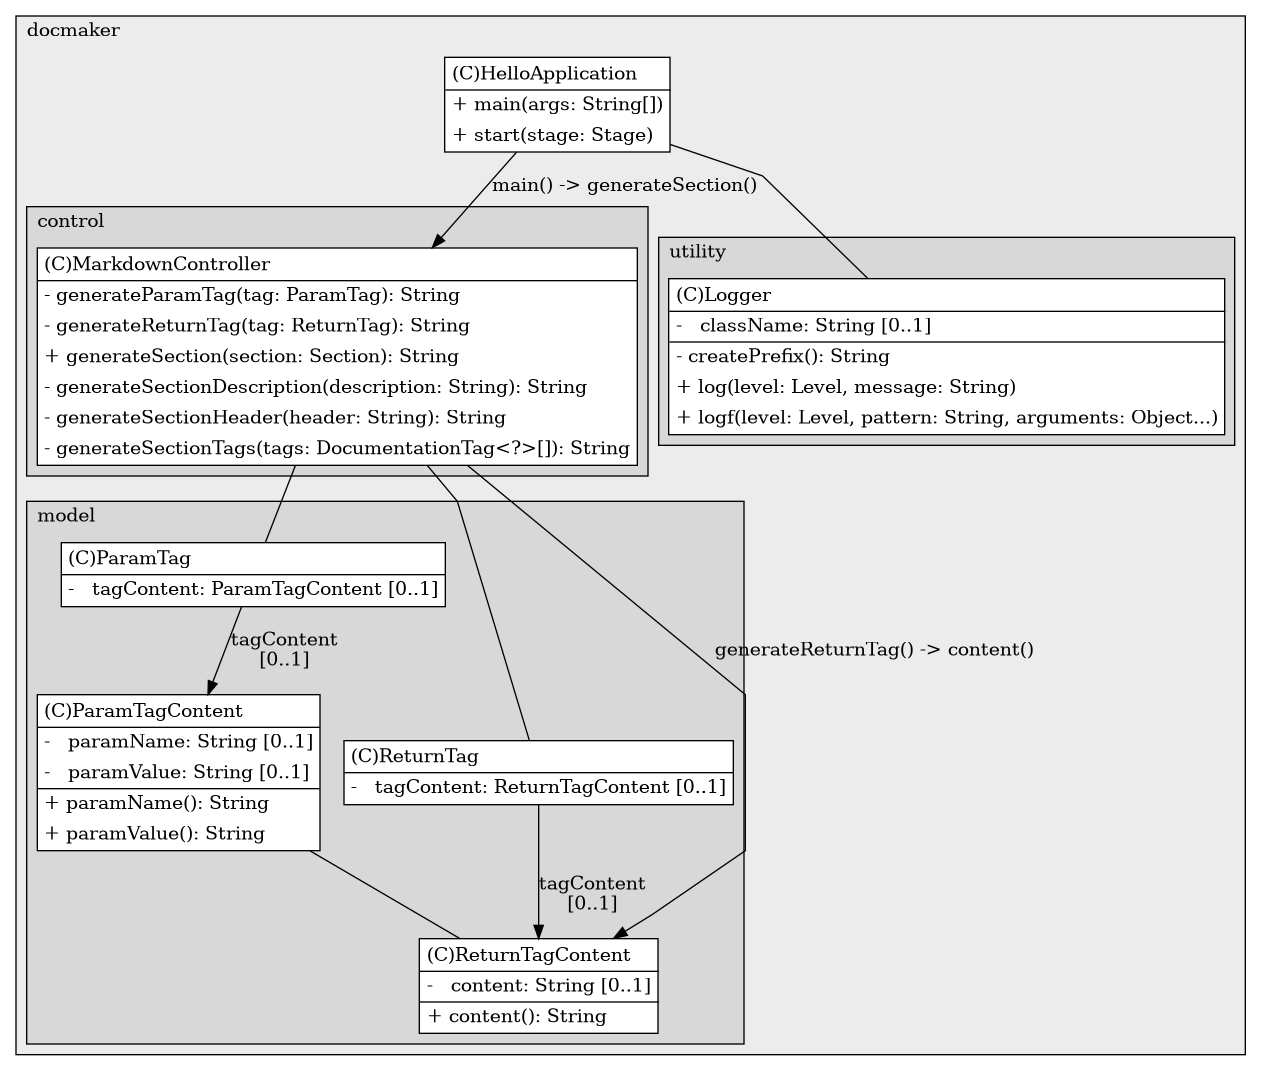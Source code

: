 @startuml

/' diagram meta data start
config=StructureConfiguration;
{
  "projectClassification": {
    "searchMode": "OpenProject", // OpenProject, AllProjects
    "includedProjects": "",
    "pathEndKeywords": "*.impl",
    "isClientPath": "",
    "isClientName": "",
    "isTestPath": "",
    "isTestName": "",
    "isMappingPath": "",
    "isMappingName": "",
    "isDataAccessPath": "",
    "isDataAccessName": "",
    "isDataStructurePath": "",
    "isDataStructureName": "",
    "isInterfaceStructuresPath": "",
    "isInterfaceStructuresName": "",
    "isEntryPointPath": "",
    "isEntryPointName": "",
    "treatFinalFieldsAsMandatory": false
  },
  "graphRestriction": {
    "classPackageExcludeFilter": "",
    "classPackageIncludeFilter": "",
    "classNameExcludeFilter": "",
    "classNameIncludeFilter": "",
    "methodNameExcludeFilter": "",
    "methodNameIncludeFilter": "",
    "removeByInheritance": "", // inheritance/annotation based filtering is done in a second step
    "removeByAnnotation": "",
    "removeByClassPackage": "", // cleanup the graph after inheritance/annotation based filtering is done
    "removeByClassName": "",
    "cutMappings": false,
    "cutEnum": true,
    "cutTests": true,
    "cutClient": true,
    "cutDataAccess": false,
    "cutInterfaceStructures": false,
    "cutDataStructures": false,
    "cutGetterAndSetter": true,
    "cutConstructors": true
  },
  "graphTraversal": {
    "forwardDepth": 6,
    "backwardDepth": 6,
    "classPackageExcludeFilter": "",
    "classPackageIncludeFilter": "",
    "classNameExcludeFilter": "",
    "classNameIncludeFilter": "",
    "methodNameExcludeFilter": "",
    "methodNameIncludeFilter": "",
    "hideMappings": false,
    "hideDataStructures": false,
    "hidePrivateMethods": true,
    "hideInterfaceCalls": true, // indirection: implementation -> interface (is hidden) -> implementation
    "onlyShowApplicationEntryPoints": false, // root node is included
    "useMethodCallsForStructureDiagram": "ForwardOnly" // ForwardOnly, BothDirections, No
  },
  "details": {
    "aggregation": "GroupByClass", // ByClass, GroupByClass, None
    "showClassGenericTypes": true,
    "showMethods": true,
    "showMethodParameterNames": true,
    "showMethodParameterTypes": true,
    "showMethodReturnType": true,
    "showPackageLevels": 2,
    "showDetailedClassStructure": true
  },
  "rootClass": "project.docmaker.HelloApplication",
  "extensionCallbackMethod": "" // qualified.class.name#methodName - signature: public static String method(String)
}
diagram meta data end '/



digraph g {
    rankdir="TB"
    splines=polyline
    

'nodes 
subgraph cluster_853980684 { 
   	label=docmaker
	labeljust=l
	fillcolor="#ececec"
	style=filled
   
   HelloApplication1963800255[
	label=<<TABLE BORDER="1" CELLBORDER="0" CELLPADDING="4" CELLSPACING="0">
<TR><TD ALIGN="LEFT" >(C)HelloApplication</TD></TR>
<HR/>
<TR><TD ALIGN="LEFT" >+ main(args: String[])</TD></TR>
<TR><TD ALIGN="LEFT" >+ start(stage: Stage)</TD></TR>
</TABLE>>
	style=filled
	margin=0
	shape=plaintext
	fillcolor="#FFFFFF"
];

subgraph cluster_1781751675 { 
   	label=control
	labeljust=l
	fillcolor="#d8d8d8"
	style=filled
   
   MarkdownController1129878096[
	label=<<TABLE BORDER="1" CELLBORDER="0" CELLPADDING="4" CELLSPACING="0">
<TR><TD ALIGN="LEFT" >(C)MarkdownController</TD></TR>
<HR/>
<TR><TD ALIGN="LEFT" >- generateParamTag(tag: ParamTag): String</TD></TR>
<TR><TD ALIGN="LEFT" >- generateReturnTag(tag: ReturnTag): String</TD></TR>
<TR><TD ALIGN="LEFT" >+ generateSection(section: Section): String</TD></TR>
<TR><TD ALIGN="LEFT" >- generateSectionDescription(description: String): String</TD></TR>
<TR><TD ALIGN="LEFT" >- generateSectionHeader(header: String): String</TD></TR>
<TR><TD ALIGN="LEFT" >- generateSectionTags(tags: DocumentationTag&lt;?&gt;[]): String</TD></TR>
</TABLE>>
	style=filled
	margin=0
	shape=plaintext
	fillcolor="#FFFFFF"
];
} 

subgraph cluster_1812194503 { 
   	label=model
	labeljust=l
	fillcolor="#d8d8d8"
	style=filled
   
   ParamTag802806040[
	label=<<TABLE BORDER="1" CELLBORDER="0" CELLPADDING="4" CELLSPACING="0">
<TR><TD ALIGN="LEFT" >(C)ParamTag</TD></TR>
<HR/>
<TR><TD ALIGN="LEFT" >-   tagContent: ParamTagContent [0..1]</TD></TR>
</TABLE>>
	style=filled
	margin=0
	shape=plaintext
	fillcolor="#FFFFFF"
];

ParamTagContent837532723[
	label=<<TABLE BORDER="1" CELLBORDER="0" CELLPADDING="4" CELLSPACING="0">
<TR><TD ALIGN="LEFT" >(C)ParamTagContent</TD></TR>
<HR/>
<TR><TD ALIGN="LEFT" >-   paramName: String [0..1]</TD></TR>
<TR><TD ALIGN="LEFT" >-   paramValue: String [0..1]</TD></TR>
<HR/>
<TR><TD ALIGN="LEFT" >+ paramName(): String</TD></TR>
<TR><TD ALIGN="LEFT" >+ paramValue(): String</TD></TR>
</TABLE>>
	style=filled
	margin=0
	shape=plaintext
	fillcolor="#FFFFFF"
];

ReturnTag802806040[
	label=<<TABLE BORDER="1" CELLBORDER="0" CELLPADDING="4" CELLSPACING="0">
<TR><TD ALIGN="LEFT" >(C)ReturnTag</TD></TR>
<HR/>
<TR><TD ALIGN="LEFT" >-   tagContent: ReturnTagContent [0..1]</TD></TR>
</TABLE>>
	style=filled
	margin=0
	shape=plaintext
	fillcolor="#FFFFFF"
];

ReturnTagContent1608045732[
	label=<<TABLE BORDER="1" CELLBORDER="0" CELLPADDING="4" CELLSPACING="0">
<TR><TD ALIGN="LEFT" >(C)ReturnTagContent</TD></TR>
<HR/>
<TR><TD ALIGN="LEFT" >-   content: String [0..1]</TD></TR>
<HR/>
<TR><TD ALIGN="LEFT" >+ content(): String</TD></TR>
</TABLE>>
	style=filled
	margin=0
	shape=plaintext
	fillcolor="#FFFFFF"
];
} 

subgraph cluster_715230090 { 
   	label=utility
	labeljust=l
	fillcolor="#d8d8d8"
	style=filled
   
   Logger598194640[
	label=<<TABLE BORDER="1" CELLBORDER="0" CELLPADDING="4" CELLSPACING="0">
<TR><TD ALIGN="LEFT" >(C)Logger</TD></TR>
<HR/>
<TR><TD ALIGN="LEFT" >-   className: String [0..1]</TD></TR>
<HR/>
<TR><TD ALIGN="LEFT" >- createPrefix(): String</TD></TR>
<TR><TD ALIGN="LEFT" >+ log(level: Level, message: String)</TD></TR>
<TR><TD ALIGN="LEFT" >+ logf(level: Level, pattern: String, arguments: Object...)</TD></TR>
</TABLE>>
	style=filled
	margin=0
	shape=plaintext
	fillcolor="#FFFFFF"
];
} 
} 

'edges    
HelloApplication1963800255 -> Logger598194640[arrowhead=none];
HelloApplication1963800255 -> MarkdownController1129878096[label="main() -> generateSection()"];
MarkdownController1129878096 -> ParamTag802806040[arrowhead=none];
MarkdownController1129878096 -> ReturnTag802806040[arrowhead=none];
MarkdownController1129878096 -> ReturnTagContent1608045732[label="generateReturnTag() -> content()"];
ParamTag802806040 -> ParamTagContent837532723[label="tagContent
[0..1]"];
ParamTagContent837532723 -> ReturnTagContent1608045732[arrowhead=none];
ReturnTag802806040 -> ReturnTagContent1608045732[label="tagContent
[0..1]"];
    
}
@enduml